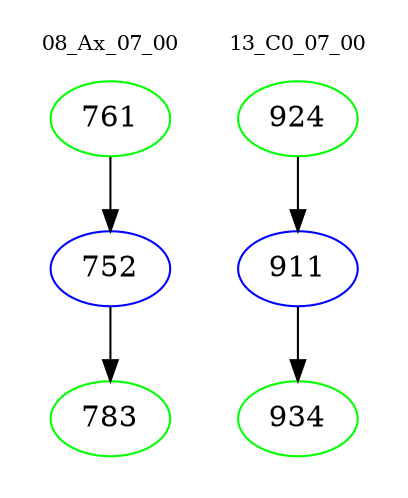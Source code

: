 digraph{
subgraph cluster_0 {
color = white
label = "08_Ax_07_00";
fontsize=10;
T0_761 [label="761", color="green"]
T0_761 -> T0_752 [color="black"]
T0_752 [label="752", color="blue"]
T0_752 -> T0_783 [color="black"]
T0_783 [label="783", color="green"]
}
subgraph cluster_1 {
color = white
label = "13_C0_07_00";
fontsize=10;
T1_924 [label="924", color="green"]
T1_924 -> T1_911 [color="black"]
T1_911 [label="911", color="blue"]
T1_911 -> T1_934 [color="black"]
T1_934 [label="934", color="green"]
}
}
